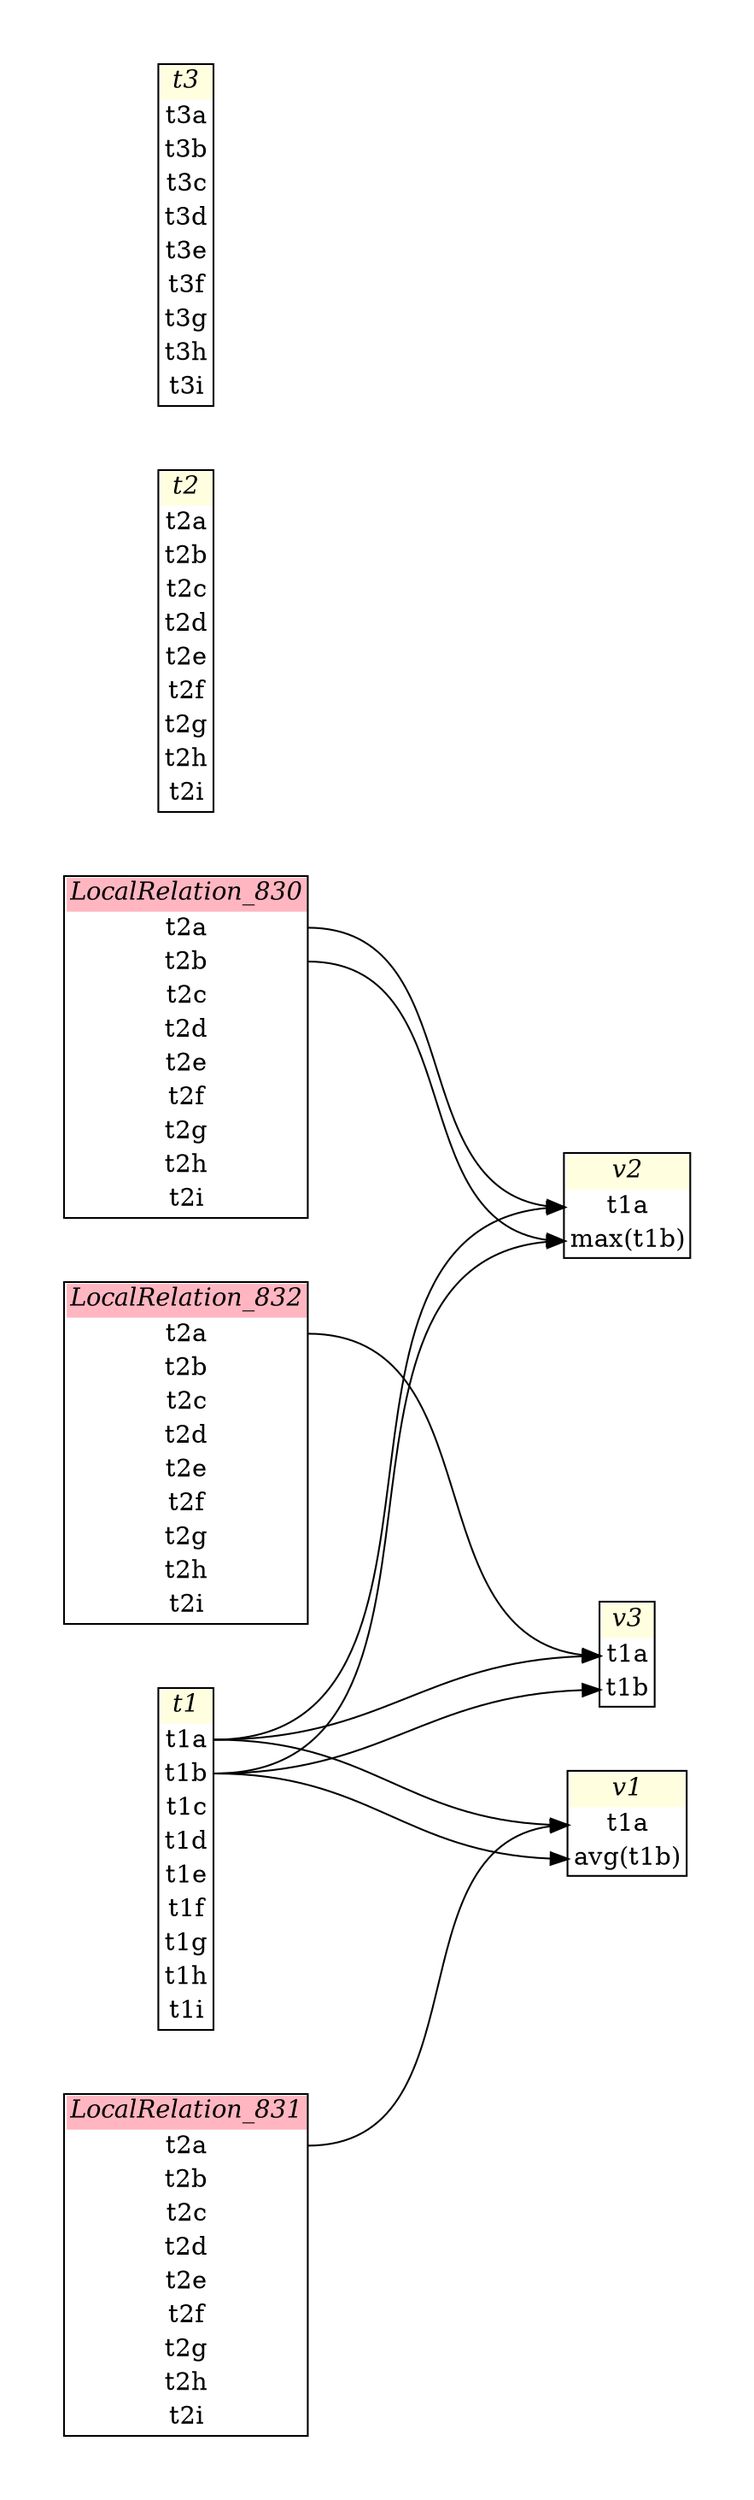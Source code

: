 // Automatically generated by SQLFlowTestSuite


digraph {
  graph [pad="0.5", nodesep="0.5", ranksep="2", fontname="Helvetica"];
  node [shape=plain]
  rankdir=LR;

  
"LocalRelation_830" [label=<
<table border="1" cellborder="0" cellspacing="0">
  <tr><td bgcolor="lightpink"><i>LocalRelation_830</i></td></tr>
  <tr><td port="0">t2a</td></tr>
<tr><td port="1">t2b</td></tr>
<tr><td port="2">t2c</td></tr>
<tr><td port="3">t2d</td></tr>
<tr><td port="4">t2e</td></tr>
<tr><td port="5">t2f</td></tr>
<tr><td port="6">t2g</td></tr>
<tr><td port="7">t2h</td></tr>
<tr><td port="8">t2i</td></tr>
</table>>];
       

"LocalRelation_831" [label=<
<table border="1" cellborder="0" cellspacing="0">
  <tr><td bgcolor="lightpink"><i>LocalRelation_831</i></td></tr>
  <tr><td port="0">t2a</td></tr>
<tr><td port="1">t2b</td></tr>
<tr><td port="2">t2c</td></tr>
<tr><td port="3">t2d</td></tr>
<tr><td port="4">t2e</td></tr>
<tr><td port="5">t2f</td></tr>
<tr><td port="6">t2g</td></tr>
<tr><td port="7">t2h</td></tr>
<tr><td port="8">t2i</td></tr>
</table>>];
       

"LocalRelation_832" [label=<
<table border="1" cellborder="0" cellspacing="0">
  <tr><td bgcolor="lightpink"><i>LocalRelation_832</i></td></tr>
  <tr><td port="0">t2a</td></tr>
<tr><td port="1">t2b</td></tr>
<tr><td port="2">t2c</td></tr>
<tr><td port="3">t2d</td></tr>
<tr><td port="4">t2e</td></tr>
<tr><td port="5">t2f</td></tr>
<tr><td port="6">t2g</td></tr>
<tr><td port="7">t2h</td></tr>
<tr><td port="8">t2i</td></tr>
</table>>];
       

"t1" [label=<
<table border="1" cellborder="0" cellspacing="0">
  <tr><td bgcolor="lightyellow"><i>t1</i></td></tr>
  <tr><td port="0">t1a</td></tr>
<tr><td port="1">t1b</td></tr>
<tr><td port="2">t1c</td></tr>
<tr><td port="3">t1d</td></tr>
<tr><td port="4">t1e</td></tr>
<tr><td port="5">t1f</td></tr>
<tr><td port="6">t1g</td></tr>
<tr><td port="7">t1h</td></tr>
<tr><td port="8">t1i</td></tr>
</table>>];
       

"t2" [label=<
<table border="1" cellborder="0" cellspacing="0">
  <tr><td bgcolor="lightyellow"><i>t2</i></td></tr>
  <tr><td port="0">t2a</td></tr>
<tr><td port="1">t2b</td></tr>
<tr><td port="2">t2c</td></tr>
<tr><td port="3">t2d</td></tr>
<tr><td port="4">t2e</td></tr>
<tr><td port="5">t2f</td></tr>
<tr><td port="6">t2g</td></tr>
<tr><td port="7">t2h</td></tr>
<tr><td port="8">t2i</td></tr>
</table>>];
       

"t3" [label=<
<table border="1" cellborder="0" cellspacing="0">
  <tr><td bgcolor="lightyellow"><i>t3</i></td></tr>
  <tr><td port="0">t3a</td></tr>
<tr><td port="1">t3b</td></tr>
<tr><td port="2">t3c</td></tr>
<tr><td port="3">t3d</td></tr>
<tr><td port="4">t3e</td></tr>
<tr><td port="5">t3f</td></tr>
<tr><td port="6">t3g</td></tr>
<tr><td port="7">t3h</td></tr>
<tr><td port="8">t3i</td></tr>
</table>>];
       

"v1" [label=<
<table border="1" cellborder="0" cellspacing="0">
  <tr><td bgcolor="lightyellow"><i>v1</i></td></tr>
  <tr><td port="0">t1a</td></tr>
<tr><td port="1">avg(t1b)</td></tr>
</table>>];
           

"v2" [label=<
<table border="1" cellborder="0" cellspacing="0">
  <tr><td bgcolor="lightyellow"><i>v2</i></td></tr>
  <tr><td port="0">t1a</td></tr>
<tr><td port="1">max(t1b)</td></tr>
</table>>];
           

"v3" [label=<
<table border="1" cellborder="0" cellspacing="0">
  <tr><td bgcolor="lightyellow"><i>v3</i></td></tr>
  <tr><td port="0">t1a</td></tr>
<tr><td port="1">t1b</td></tr>
</table>>];
           
  "LocalRelation_830":0 -> v2:0
"LocalRelation_830":1 -> v2:1
"LocalRelation_831":0 -> v1:0
"LocalRelation_832":0 -> v3:0
"t1":0 -> v1:0
"t1":0 -> v2:0
"t1":0 -> v3:0
"t1":1 -> v1:1
"t1":1 -> v2:1
"t1":1 -> v3:1
}
       